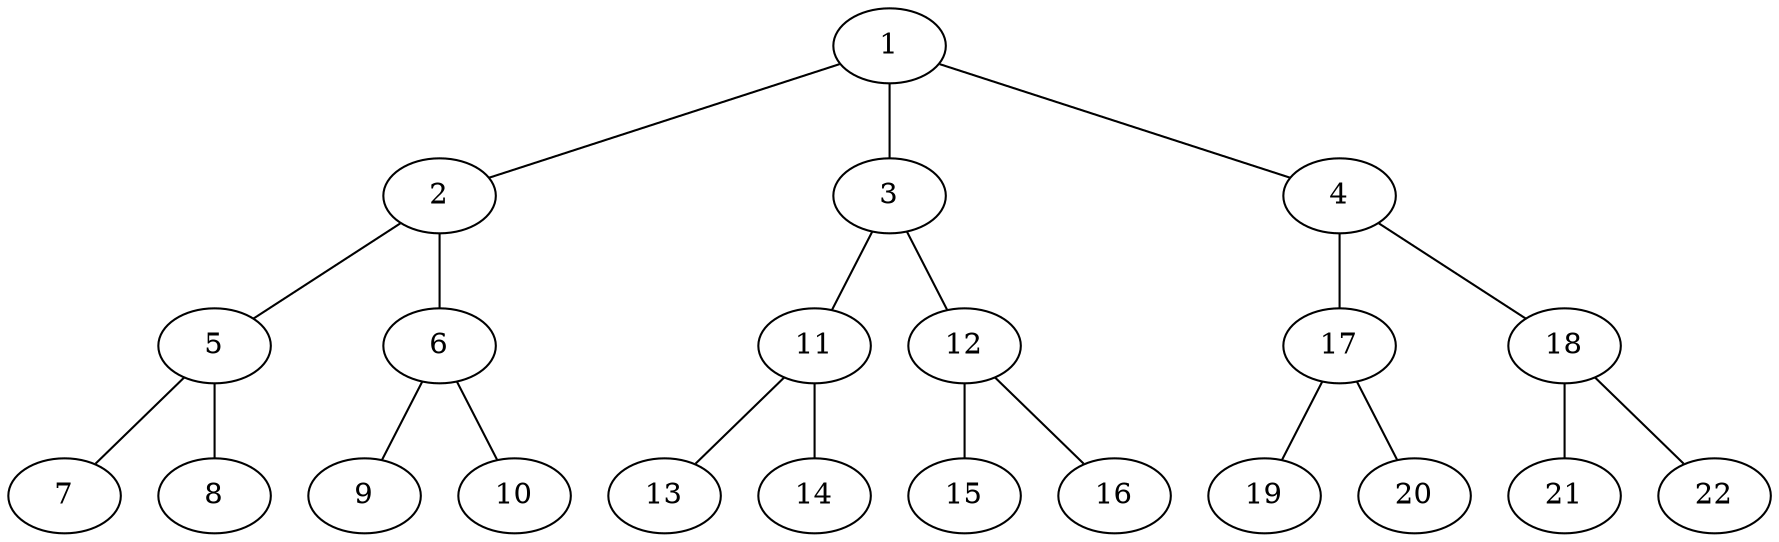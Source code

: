graph testtree {
"1";
"1" -- "2"
"1" -- "3"
"1" -- "4"
"2";
"2" -- "5"
"2" -- "6"
"3";
"3" -- "11"
"3" -- "12"
"4";
"4" -- "17"
"4" -- "18"
"5";
"5" -- "7"
"5" -- "8"
"6";
"6" -- "9"
"6" -- "10"
"11";
"11" -- "13"
"11" -- "14"
"12";
"12" -- "15"
"12" -- "16"
"17";
"17" -- "19"
"17" -- "20"
"18";
"18" -- "21"
"18" -- "22"
"7";
"8";
"9";
"10";
"13";
"14";
"15";
"16";
"19";
"20";
"21";
"22";
}
